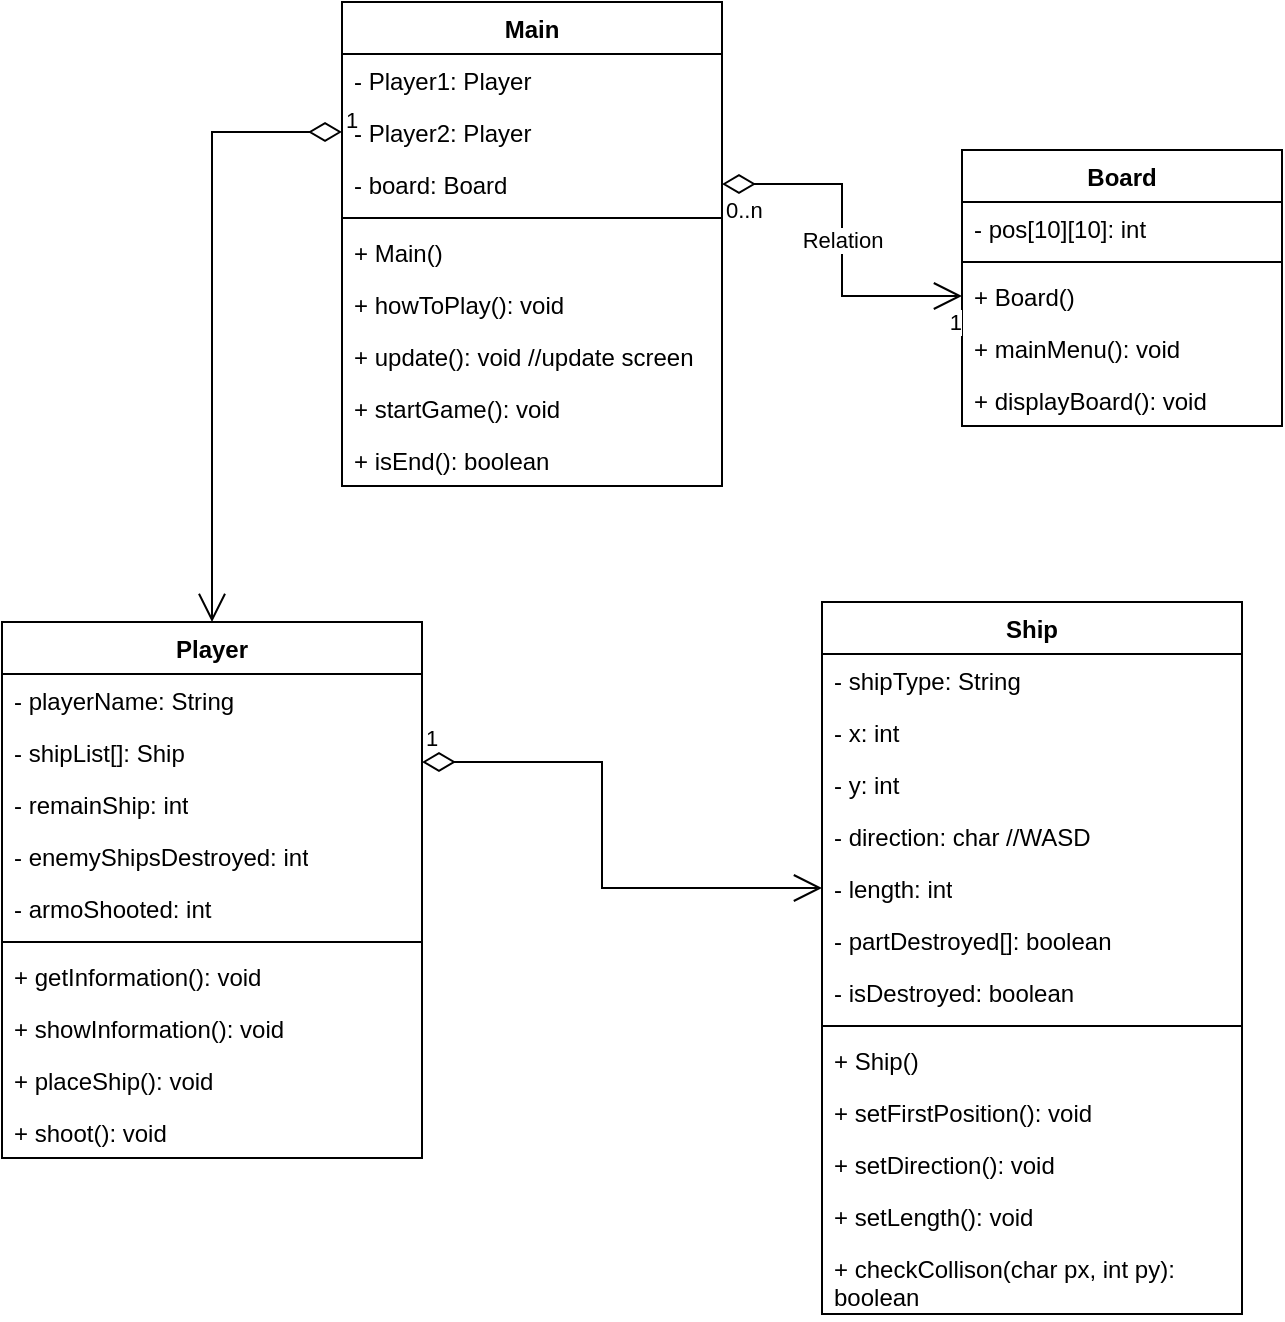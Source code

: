 <mxfile version="22.1.2" type="device">
  <diagram id="C5RBs43oDa-KdzZeNtuy" name="Page-1">
    <mxGraphModel dx="640" dy="818" grid="1" gridSize="10" guides="1" tooltips="1" connect="1" arrows="1" fold="1" page="1" pageScale="1" pageWidth="827" pageHeight="1169" math="0" shadow="0">
      <root>
        <mxCell id="WIyWlLk6GJQsqaUBKTNV-0" />
        <mxCell id="WIyWlLk6GJQsqaUBKTNV-1" parent="WIyWlLk6GJQsqaUBKTNV-0" />
        <mxCell id="FdODWBRKerf8lwwKB0_H-4" value="Main" style="swimlane;fontStyle=1;align=center;verticalAlign=top;childLayout=stackLayout;horizontal=1;startSize=26;horizontalStack=0;resizeParent=1;resizeParentMax=0;resizeLast=0;collapsible=1;marginBottom=0;whiteSpace=wrap;html=1;" vertex="1" parent="WIyWlLk6GJQsqaUBKTNV-1">
          <mxGeometry x="200" y="20" width="190" height="242" as="geometry" />
        </mxCell>
        <mxCell id="FdODWBRKerf8lwwKB0_H-5" value="- Player1: Player&lt;br&gt;" style="text;strokeColor=none;fillColor=none;align=left;verticalAlign=top;spacingLeft=4;spacingRight=4;overflow=hidden;rotatable=0;points=[[0,0.5],[1,0.5]];portConstraint=eastwest;whiteSpace=wrap;html=1;" vertex="1" parent="FdODWBRKerf8lwwKB0_H-4">
          <mxGeometry y="26" width="190" height="26" as="geometry" />
        </mxCell>
        <mxCell id="FdODWBRKerf8lwwKB0_H-8" value="- Player2: Player" style="text;strokeColor=none;fillColor=none;align=left;verticalAlign=top;spacingLeft=4;spacingRight=4;overflow=hidden;rotatable=0;points=[[0,0.5],[1,0.5]];portConstraint=eastwest;whiteSpace=wrap;html=1;" vertex="1" parent="FdODWBRKerf8lwwKB0_H-4">
          <mxGeometry y="52" width="190" height="26" as="geometry" />
        </mxCell>
        <mxCell id="FdODWBRKerf8lwwKB0_H-80" value="- board: Board" style="text;strokeColor=none;fillColor=none;align=left;verticalAlign=top;spacingLeft=4;spacingRight=4;overflow=hidden;rotatable=0;points=[[0,0.5],[1,0.5]];portConstraint=eastwest;whiteSpace=wrap;html=1;" vertex="1" parent="FdODWBRKerf8lwwKB0_H-4">
          <mxGeometry y="78" width="190" height="26" as="geometry" />
        </mxCell>
        <mxCell id="FdODWBRKerf8lwwKB0_H-6" value="" style="line;strokeWidth=1;fillColor=none;align=left;verticalAlign=middle;spacingTop=-1;spacingLeft=3;spacingRight=3;rotatable=0;labelPosition=right;points=[];portConstraint=eastwest;strokeColor=inherit;" vertex="1" parent="FdODWBRKerf8lwwKB0_H-4">
          <mxGeometry y="104" width="190" height="8" as="geometry" />
        </mxCell>
        <mxCell id="FdODWBRKerf8lwwKB0_H-7" value="+ Main()" style="text;strokeColor=none;fillColor=none;align=left;verticalAlign=top;spacingLeft=4;spacingRight=4;overflow=hidden;rotatable=0;points=[[0,0.5],[1,0.5]];portConstraint=eastwest;whiteSpace=wrap;html=1;" vertex="1" parent="FdODWBRKerf8lwwKB0_H-4">
          <mxGeometry y="112" width="190" height="26" as="geometry" />
        </mxCell>
        <mxCell id="FdODWBRKerf8lwwKB0_H-36" value="+ howToPlay(): void" style="text;strokeColor=none;fillColor=none;align=left;verticalAlign=top;spacingLeft=4;spacingRight=4;overflow=hidden;rotatable=0;points=[[0,0.5],[1,0.5]];portConstraint=eastwest;whiteSpace=wrap;html=1;" vertex="1" parent="FdODWBRKerf8lwwKB0_H-4">
          <mxGeometry y="138" width="190" height="26" as="geometry" />
        </mxCell>
        <mxCell id="FdODWBRKerf8lwwKB0_H-38" value="+ update(): void //update screen" style="text;strokeColor=none;fillColor=none;align=left;verticalAlign=top;spacingLeft=4;spacingRight=4;overflow=hidden;rotatable=0;points=[[0,0.5],[1,0.5]];portConstraint=eastwest;whiteSpace=wrap;html=1;" vertex="1" parent="FdODWBRKerf8lwwKB0_H-4">
          <mxGeometry y="164" width="190" height="26" as="geometry" />
        </mxCell>
        <mxCell id="FdODWBRKerf8lwwKB0_H-78" value="+ startGame(): void" style="text;strokeColor=none;fillColor=none;align=left;verticalAlign=top;spacingLeft=4;spacingRight=4;overflow=hidden;rotatable=0;points=[[0,0.5],[1,0.5]];portConstraint=eastwest;whiteSpace=wrap;html=1;" vertex="1" parent="FdODWBRKerf8lwwKB0_H-4">
          <mxGeometry y="190" width="190" height="26" as="geometry" />
        </mxCell>
        <mxCell id="FdODWBRKerf8lwwKB0_H-79" value="+ isEnd(): boolean" style="text;strokeColor=none;fillColor=none;align=left;verticalAlign=top;spacingLeft=4;spacingRight=4;overflow=hidden;rotatable=0;points=[[0,0.5],[1,0.5]];portConstraint=eastwest;whiteSpace=wrap;html=1;" vertex="1" parent="FdODWBRKerf8lwwKB0_H-4">
          <mxGeometry y="216" width="190" height="26" as="geometry" />
        </mxCell>
        <mxCell id="FdODWBRKerf8lwwKB0_H-29" value="Ship" style="swimlane;fontStyle=1;align=center;verticalAlign=top;childLayout=stackLayout;horizontal=1;startSize=26;horizontalStack=0;resizeParent=1;resizeParentMax=0;resizeLast=0;collapsible=1;marginBottom=0;whiteSpace=wrap;html=1;" vertex="1" parent="WIyWlLk6GJQsqaUBKTNV-1">
          <mxGeometry x="440" y="320" width="210" height="356" as="geometry" />
        </mxCell>
        <mxCell id="FdODWBRKerf8lwwKB0_H-47" value="- shipType: String" style="text;strokeColor=none;fillColor=none;align=left;verticalAlign=top;spacingLeft=4;spacingRight=4;overflow=hidden;rotatable=0;points=[[0,0.5],[1,0.5]];portConstraint=eastwest;whiteSpace=wrap;html=1;" vertex="1" parent="FdODWBRKerf8lwwKB0_H-29">
          <mxGeometry y="26" width="210" height="26" as="geometry" />
        </mxCell>
        <mxCell id="FdODWBRKerf8lwwKB0_H-30" value="- x: int" style="text;strokeColor=none;fillColor=none;align=left;verticalAlign=top;spacingLeft=4;spacingRight=4;overflow=hidden;rotatable=0;points=[[0,0.5],[1,0.5]];portConstraint=eastwest;whiteSpace=wrap;html=1;" vertex="1" parent="FdODWBRKerf8lwwKB0_H-29">
          <mxGeometry y="52" width="210" height="26" as="geometry" />
        </mxCell>
        <mxCell id="FdODWBRKerf8lwwKB0_H-33" value="- y: int" style="text;strokeColor=none;fillColor=none;align=left;verticalAlign=top;spacingLeft=4;spacingRight=4;overflow=hidden;rotatable=0;points=[[0,0.5],[1,0.5]];portConstraint=eastwest;whiteSpace=wrap;html=1;" vertex="1" parent="FdODWBRKerf8lwwKB0_H-29">
          <mxGeometry y="78" width="210" height="26" as="geometry" />
        </mxCell>
        <mxCell id="FdODWBRKerf8lwwKB0_H-34" value="- direction: char //WASD" style="text;strokeColor=none;fillColor=none;align=left;verticalAlign=top;spacingLeft=4;spacingRight=4;overflow=hidden;rotatable=0;points=[[0,0.5],[1,0.5]];portConstraint=eastwest;whiteSpace=wrap;html=1;" vertex="1" parent="FdODWBRKerf8lwwKB0_H-29">
          <mxGeometry y="104" width="210" height="26" as="geometry" />
        </mxCell>
        <mxCell id="FdODWBRKerf8lwwKB0_H-35" value="- length: int" style="text;strokeColor=none;fillColor=none;align=left;verticalAlign=top;spacingLeft=4;spacingRight=4;overflow=hidden;rotatable=0;points=[[0,0.5],[1,0.5]];portConstraint=eastwest;whiteSpace=wrap;html=1;" vertex="1" parent="FdODWBRKerf8lwwKB0_H-29">
          <mxGeometry y="130" width="210" height="26" as="geometry" />
        </mxCell>
        <mxCell id="FdODWBRKerf8lwwKB0_H-62" value="- partDestroyed[]: boolean" style="text;strokeColor=none;fillColor=none;align=left;verticalAlign=top;spacingLeft=4;spacingRight=4;overflow=hidden;rotatable=0;points=[[0,0.5],[1,0.5]];portConstraint=eastwest;whiteSpace=wrap;html=1;" vertex="1" parent="FdODWBRKerf8lwwKB0_H-29">
          <mxGeometry y="156" width="210" height="26" as="geometry" />
        </mxCell>
        <mxCell id="FdODWBRKerf8lwwKB0_H-75" value="- isDestroyed: boolean" style="text;strokeColor=none;fillColor=none;align=left;verticalAlign=top;spacingLeft=4;spacingRight=4;overflow=hidden;rotatable=0;points=[[0,0.5],[1,0.5]];portConstraint=eastwest;whiteSpace=wrap;html=1;" vertex="1" parent="FdODWBRKerf8lwwKB0_H-29">
          <mxGeometry y="182" width="210" height="26" as="geometry" />
        </mxCell>
        <mxCell id="FdODWBRKerf8lwwKB0_H-31" value="" style="line;strokeWidth=1;fillColor=none;align=left;verticalAlign=middle;spacingTop=-1;spacingLeft=3;spacingRight=3;rotatable=0;labelPosition=right;points=[];portConstraint=eastwest;strokeColor=inherit;" vertex="1" parent="FdODWBRKerf8lwwKB0_H-29">
          <mxGeometry y="208" width="210" height="8" as="geometry" />
        </mxCell>
        <mxCell id="FdODWBRKerf8lwwKB0_H-32" value="+ Ship()" style="text;strokeColor=none;fillColor=none;align=left;verticalAlign=top;spacingLeft=4;spacingRight=4;overflow=hidden;rotatable=0;points=[[0,0.5],[1,0.5]];portConstraint=eastwest;whiteSpace=wrap;html=1;" vertex="1" parent="FdODWBRKerf8lwwKB0_H-29">
          <mxGeometry y="216" width="210" height="26" as="geometry" />
        </mxCell>
        <mxCell id="FdODWBRKerf8lwwKB0_H-54" value="+ setFirstPosition(): void" style="text;strokeColor=none;fillColor=none;align=left;verticalAlign=top;spacingLeft=4;spacingRight=4;overflow=hidden;rotatable=0;points=[[0,0.5],[1,0.5]];portConstraint=eastwest;whiteSpace=wrap;html=1;" vertex="1" parent="FdODWBRKerf8lwwKB0_H-29">
          <mxGeometry y="242" width="210" height="26" as="geometry" />
        </mxCell>
        <mxCell id="FdODWBRKerf8lwwKB0_H-57" value="+ setDirection(): void" style="text;strokeColor=none;fillColor=none;align=left;verticalAlign=top;spacingLeft=4;spacingRight=4;overflow=hidden;rotatable=0;points=[[0,0.5],[1,0.5]];portConstraint=eastwest;whiteSpace=wrap;html=1;" vertex="1" parent="FdODWBRKerf8lwwKB0_H-29">
          <mxGeometry y="268" width="210" height="26" as="geometry" />
        </mxCell>
        <mxCell id="FdODWBRKerf8lwwKB0_H-59" value="+ setLength(): void" style="text;strokeColor=none;fillColor=none;align=left;verticalAlign=top;spacingLeft=4;spacingRight=4;overflow=hidden;rotatable=0;points=[[0,0.5],[1,0.5]];portConstraint=eastwest;whiteSpace=wrap;html=1;" vertex="1" parent="FdODWBRKerf8lwwKB0_H-29">
          <mxGeometry y="294" width="210" height="26" as="geometry" />
        </mxCell>
        <mxCell id="FdODWBRKerf8lwwKB0_H-60" value="+ checkCollison(char px, int py): boolean&lt;br&gt;" style="text;strokeColor=none;fillColor=none;align=left;verticalAlign=top;spacingLeft=4;spacingRight=4;overflow=hidden;rotatable=0;points=[[0,0.5],[1,0.5]];portConstraint=eastwest;whiteSpace=wrap;html=1;" vertex="1" parent="FdODWBRKerf8lwwKB0_H-29">
          <mxGeometry y="320" width="210" height="36" as="geometry" />
        </mxCell>
        <mxCell id="FdODWBRKerf8lwwKB0_H-66" value="Board" style="swimlane;fontStyle=1;align=center;verticalAlign=top;childLayout=stackLayout;horizontal=1;startSize=26;horizontalStack=0;resizeParent=1;resizeParentMax=0;resizeLast=0;collapsible=1;marginBottom=0;whiteSpace=wrap;html=1;" vertex="1" parent="WIyWlLk6GJQsqaUBKTNV-1">
          <mxGeometry x="510" y="94" width="160" height="138" as="geometry" />
        </mxCell>
        <mxCell id="FdODWBRKerf8lwwKB0_H-67" value="- pos[10][10]: int" style="text;strokeColor=none;fillColor=none;align=left;verticalAlign=top;spacingLeft=4;spacingRight=4;overflow=hidden;rotatable=0;points=[[0,0.5],[1,0.5]];portConstraint=eastwest;whiteSpace=wrap;html=1;" vertex="1" parent="FdODWBRKerf8lwwKB0_H-66">
          <mxGeometry y="26" width="160" height="26" as="geometry" />
        </mxCell>
        <mxCell id="FdODWBRKerf8lwwKB0_H-68" value="" style="line;strokeWidth=1;fillColor=none;align=left;verticalAlign=middle;spacingTop=-1;spacingLeft=3;spacingRight=3;rotatable=0;labelPosition=right;points=[];portConstraint=eastwest;strokeColor=inherit;" vertex="1" parent="FdODWBRKerf8lwwKB0_H-66">
          <mxGeometry y="52" width="160" height="8" as="geometry" />
        </mxCell>
        <mxCell id="FdODWBRKerf8lwwKB0_H-69" value="+ Board()" style="text;strokeColor=none;fillColor=none;align=left;verticalAlign=top;spacingLeft=4;spacingRight=4;overflow=hidden;rotatable=0;points=[[0,0.5],[1,0.5]];portConstraint=eastwest;whiteSpace=wrap;html=1;" vertex="1" parent="FdODWBRKerf8lwwKB0_H-66">
          <mxGeometry y="60" width="160" height="26" as="geometry" />
        </mxCell>
        <mxCell id="FdODWBRKerf8lwwKB0_H-71" value="+ mainMenu(): void" style="text;strokeColor=none;fillColor=none;align=left;verticalAlign=top;spacingLeft=4;spacingRight=4;overflow=hidden;rotatable=0;points=[[0,0.5],[1,0.5]];portConstraint=eastwest;whiteSpace=wrap;html=1;" vertex="1" parent="FdODWBRKerf8lwwKB0_H-66">
          <mxGeometry y="86" width="160" height="26" as="geometry" />
        </mxCell>
        <mxCell id="FdODWBRKerf8lwwKB0_H-77" value="+ displayBoard(): void" style="text;strokeColor=none;fillColor=none;align=left;verticalAlign=top;spacingLeft=4;spacingRight=4;overflow=hidden;rotatable=0;points=[[0,0.5],[1,0.5]];portConstraint=eastwest;whiteSpace=wrap;html=1;" vertex="1" parent="FdODWBRKerf8lwwKB0_H-66">
          <mxGeometry y="112" width="160" height="26" as="geometry" />
        </mxCell>
        <mxCell id="FdODWBRKerf8lwwKB0_H-81" value="Relation" style="endArrow=open;html=1;endSize=12;startArrow=diamondThin;startSize=14;startFill=0;edgeStyle=orthogonalEdgeStyle;rounded=0;entryX=0;entryY=0.5;entryDx=0;entryDy=0;exitX=1;exitY=0.5;exitDx=0;exitDy=0;" edge="1" parent="WIyWlLk6GJQsqaUBKTNV-1" source="FdODWBRKerf8lwwKB0_H-80" target="FdODWBRKerf8lwwKB0_H-69">
          <mxGeometry relative="1" as="geometry">
            <mxPoint x="320" y="310" as="sourcePoint" />
            <mxPoint x="480" y="310" as="targetPoint" />
          </mxGeometry>
        </mxCell>
        <mxCell id="FdODWBRKerf8lwwKB0_H-82" value="0..n" style="edgeLabel;resizable=0;html=1;align=left;verticalAlign=top;" connectable="0" vertex="1" parent="FdODWBRKerf8lwwKB0_H-81">
          <mxGeometry x="-1" relative="1" as="geometry" />
        </mxCell>
        <mxCell id="FdODWBRKerf8lwwKB0_H-83" value="1" style="edgeLabel;resizable=0;html=1;align=right;verticalAlign=top;" connectable="0" vertex="1" parent="FdODWBRKerf8lwwKB0_H-81">
          <mxGeometry x="1" relative="1" as="geometry" />
        </mxCell>
        <mxCell id="FdODWBRKerf8lwwKB0_H-0" value="Player" style="swimlane;fontStyle=1;align=center;verticalAlign=top;childLayout=stackLayout;horizontal=1;startSize=26;horizontalStack=0;resizeParent=1;resizeParentMax=0;resizeLast=0;collapsible=1;marginBottom=0;whiteSpace=wrap;html=1;" vertex="1" parent="WIyWlLk6GJQsqaUBKTNV-1">
          <mxGeometry x="30" y="330" width="210" height="268" as="geometry" />
        </mxCell>
        <mxCell id="FdODWBRKerf8lwwKB0_H-1" value="- playerName: String" style="text;strokeColor=none;fillColor=none;align=left;verticalAlign=top;spacingLeft=4;spacingRight=4;overflow=hidden;rotatable=0;points=[[0,0.5],[1,0.5]];portConstraint=eastwest;whiteSpace=wrap;html=1;" vertex="1" parent="FdODWBRKerf8lwwKB0_H-0">
          <mxGeometry y="26" width="210" height="26" as="geometry" />
        </mxCell>
        <mxCell id="FdODWBRKerf8lwwKB0_H-53" value="- shipList[]: Ship" style="text;strokeColor=none;fillColor=none;align=left;verticalAlign=top;spacingLeft=4;spacingRight=4;overflow=hidden;rotatable=0;points=[[0,0.5],[1,0.5]];portConstraint=eastwest;whiteSpace=wrap;html=1;" vertex="1" parent="FdODWBRKerf8lwwKB0_H-0">
          <mxGeometry y="52" width="210" height="26" as="geometry" />
        </mxCell>
        <mxCell id="FdODWBRKerf8lwwKB0_H-11" value="- remainShip: int" style="text;strokeColor=none;fillColor=none;align=left;verticalAlign=top;spacingLeft=4;spacingRight=4;overflow=hidden;rotatable=0;points=[[0,0.5],[1,0.5]];portConstraint=eastwest;whiteSpace=wrap;html=1;" vertex="1" parent="FdODWBRKerf8lwwKB0_H-0">
          <mxGeometry y="78" width="210" height="26" as="geometry" />
        </mxCell>
        <mxCell id="FdODWBRKerf8lwwKB0_H-73" value="- enemyShipsDestroyed: int&lt;br&gt;" style="text;strokeColor=none;fillColor=none;align=left;verticalAlign=top;spacingLeft=4;spacingRight=4;overflow=hidden;rotatable=0;points=[[0,0.5],[1,0.5]];portConstraint=eastwest;whiteSpace=wrap;html=1;" vertex="1" parent="FdODWBRKerf8lwwKB0_H-0">
          <mxGeometry y="104" width="210" height="26" as="geometry" />
        </mxCell>
        <mxCell id="FdODWBRKerf8lwwKB0_H-74" value="- armoShooted: int" style="text;strokeColor=none;fillColor=none;align=left;verticalAlign=top;spacingLeft=4;spacingRight=4;overflow=hidden;rotatable=0;points=[[0,0.5],[1,0.5]];portConstraint=eastwest;whiteSpace=wrap;html=1;" vertex="1" parent="FdODWBRKerf8lwwKB0_H-0">
          <mxGeometry y="130" width="210" height="26" as="geometry" />
        </mxCell>
        <mxCell id="FdODWBRKerf8lwwKB0_H-2" value="" style="line;strokeWidth=1;fillColor=none;align=left;verticalAlign=middle;spacingTop=-1;spacingLeft=3;spacingRight=3;rotatable=0;labelPosition=right;points=[];portConstraint=eastwest;strokeColor=inherit;" vertex="1" parent="FdODWBRKerf8lwwKB0_H-0">
          <mxGeometry y="156" width="210" height="8" as="geometry" />
        </mxCell>
        <mxCell id="FdODWBRKerf8lwwKB0_H-3" value="+ getInformation(): void" style="text;strokeColor=none;fillColor=none;align=left;verticalAlign=top;spacingLeft=4;spacingRight=4;overflow=hidden;rotatable=0;points=[[0,0.5],[1,0.5]];portConstraint=eastwest;whiteSpace=wrap;html=1;" vertex="1" parent="FdODWBRKerf8lwwKB0_H-0">
          <mxGeometry y="164" width="210" height="26" as="geometry" />
        </mxCell>
        <mxCell id="FdODWBRKerf8lwwKB0_H-72" value="+ showInformation(): void" style="text;strokeColor=none;fillColor=none;align=left;verticalAlign=top;spacingLeft=4;spacingRight=4;overflow=hidden;rotatable=0;points=[[0,0.5],[1,0.5]];portConstraint=eastwest;whiteSpace=wrap;html=1;" vertex="1" parent="FdODWBRKerf8lwwKB0_H-0">
          <mxGeometry y="190" width="210" height="26" as="geometry" />
        </mxCell>
        <mxCell id="FdODWBRKerf8lwwKB0_H-63" value="+ placeShip(): void" style="text;strokeColor=none;fillColor=none;align=left;verticalAlign=top;spacingLeft=4;spacingRight=4;overflow=hidden;rotatable=0;points=[[0,0.5],[1,0.5]];portConstraint=eastwest;whiteSpace=wrap;html=1;" vertex="1" parent="FdODWBRKerf8lwwKB0_H-0">
          <mxGeometry y="216" width="210" height="26" as="geometry" />
        </mxCell>
        <mxCell id="FdODWBRKerf8lwwKB0_H-76" value="+ shoot(): void" style="text;strokeColor=none;fillColor=none;align=left;verticalAlign=top;spacingLeft=4;spacingRight=4;overflow=hidden;rotatable=0;points=[[0,0.5],[1,0.5]];portConstraint=eastwest;whiteSpace=wrap;html=1;" vertex="1" parent="FdODWBRKerf8lwwKB0_H-0">
          <mxGeometry y="242" width="210" height="26" as="geometry" />
        </mxCell>
        <mxCell id="FdODWBRKerf8lwwKB0_H-87" value="1" style="endArrow=open;html=1;endSize=12;startArrow=diamondThin;startSize=14;startFill=0;edgeStyle=orthogonalEdgeStyle;align=left;verticalAlign=bottom;rounded=0;entryX=0;entryY=0.5;entryDx=0;entryDy=0;" edge="1" parent="WIyWlLk6GJQsqaUBKTNV-1" target="FdODWBRKerf8lwwKB0_H-35">
          <mxGeometry x="-1" y="3" relative="1" as="geometry">
            <mxPoint x="240" y="400" as="sourcePoint" />
            <mxPoint x="400" y="400" as="targetPoint" />
            <Array as="points">
              <mxPoint x="330" y="400" />
              <mxPoint x="330" y="463" />
            </Array>
          </mxGeometry>
        </mxCell>
        <mxCell id="FdODWBRKerf8lwwKB0_H-89" value="1" style="endArrow=open;html=1;endSize=12;startArrow=diamondThin;startSize=14;startFill=0;edgeStyle=orthogonalEdgeStyle;align=left;verticalAlign=bottom;rounded=0;entryX=0.5;entryY=0;entryDx=0;entryDy=0;exitX=0;exitY=0.5;exitDx=0;exitDy=0;" edge="1" parent="WIyWlLk6GJQsqaUBKTNV-1" source="FdODWBRKerf8lwwKB0_H-8" target="FdODWBRKerf8lwwKB0_H-0">
          <mxGeometry x="-1" y="3" relative="1" as="geometry">
            <mxPoint x="190" y="74" as="sourcePoint" />
            <mxPoint x="240" y="170" as="targetPoint" />
          </mxGeometry>
        </mxCell>
      </root>
    </mxGraphModel>
  </diagram>
</mxfile>
